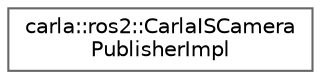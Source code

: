 digraph "类继承关系图"
{
 // INTERACTIVE_SVG=YES
 // LATEX_PDF_SIZE
  bgcolor="transparent";
  edge [fontname=Helvetica,fontsize=10,labelfontname=Helvetica,labelfontsize=10];
  node [fontname=Helvetica,fontsize=10,shape=box,height=0.2,width=0.4];
  rankdir="LR";
  Node0 [id="Node000000",label="carla::ros2::CarlaISCamera\lPublisherImpl",height=0.2,width=0.4,color="grey40", fillcolor="white", style="filled",URL="$d6/df6/structcarla_1_1ros2_1_1CarlaISCameraPublisherImpl.html",tooltip=" "];
}
